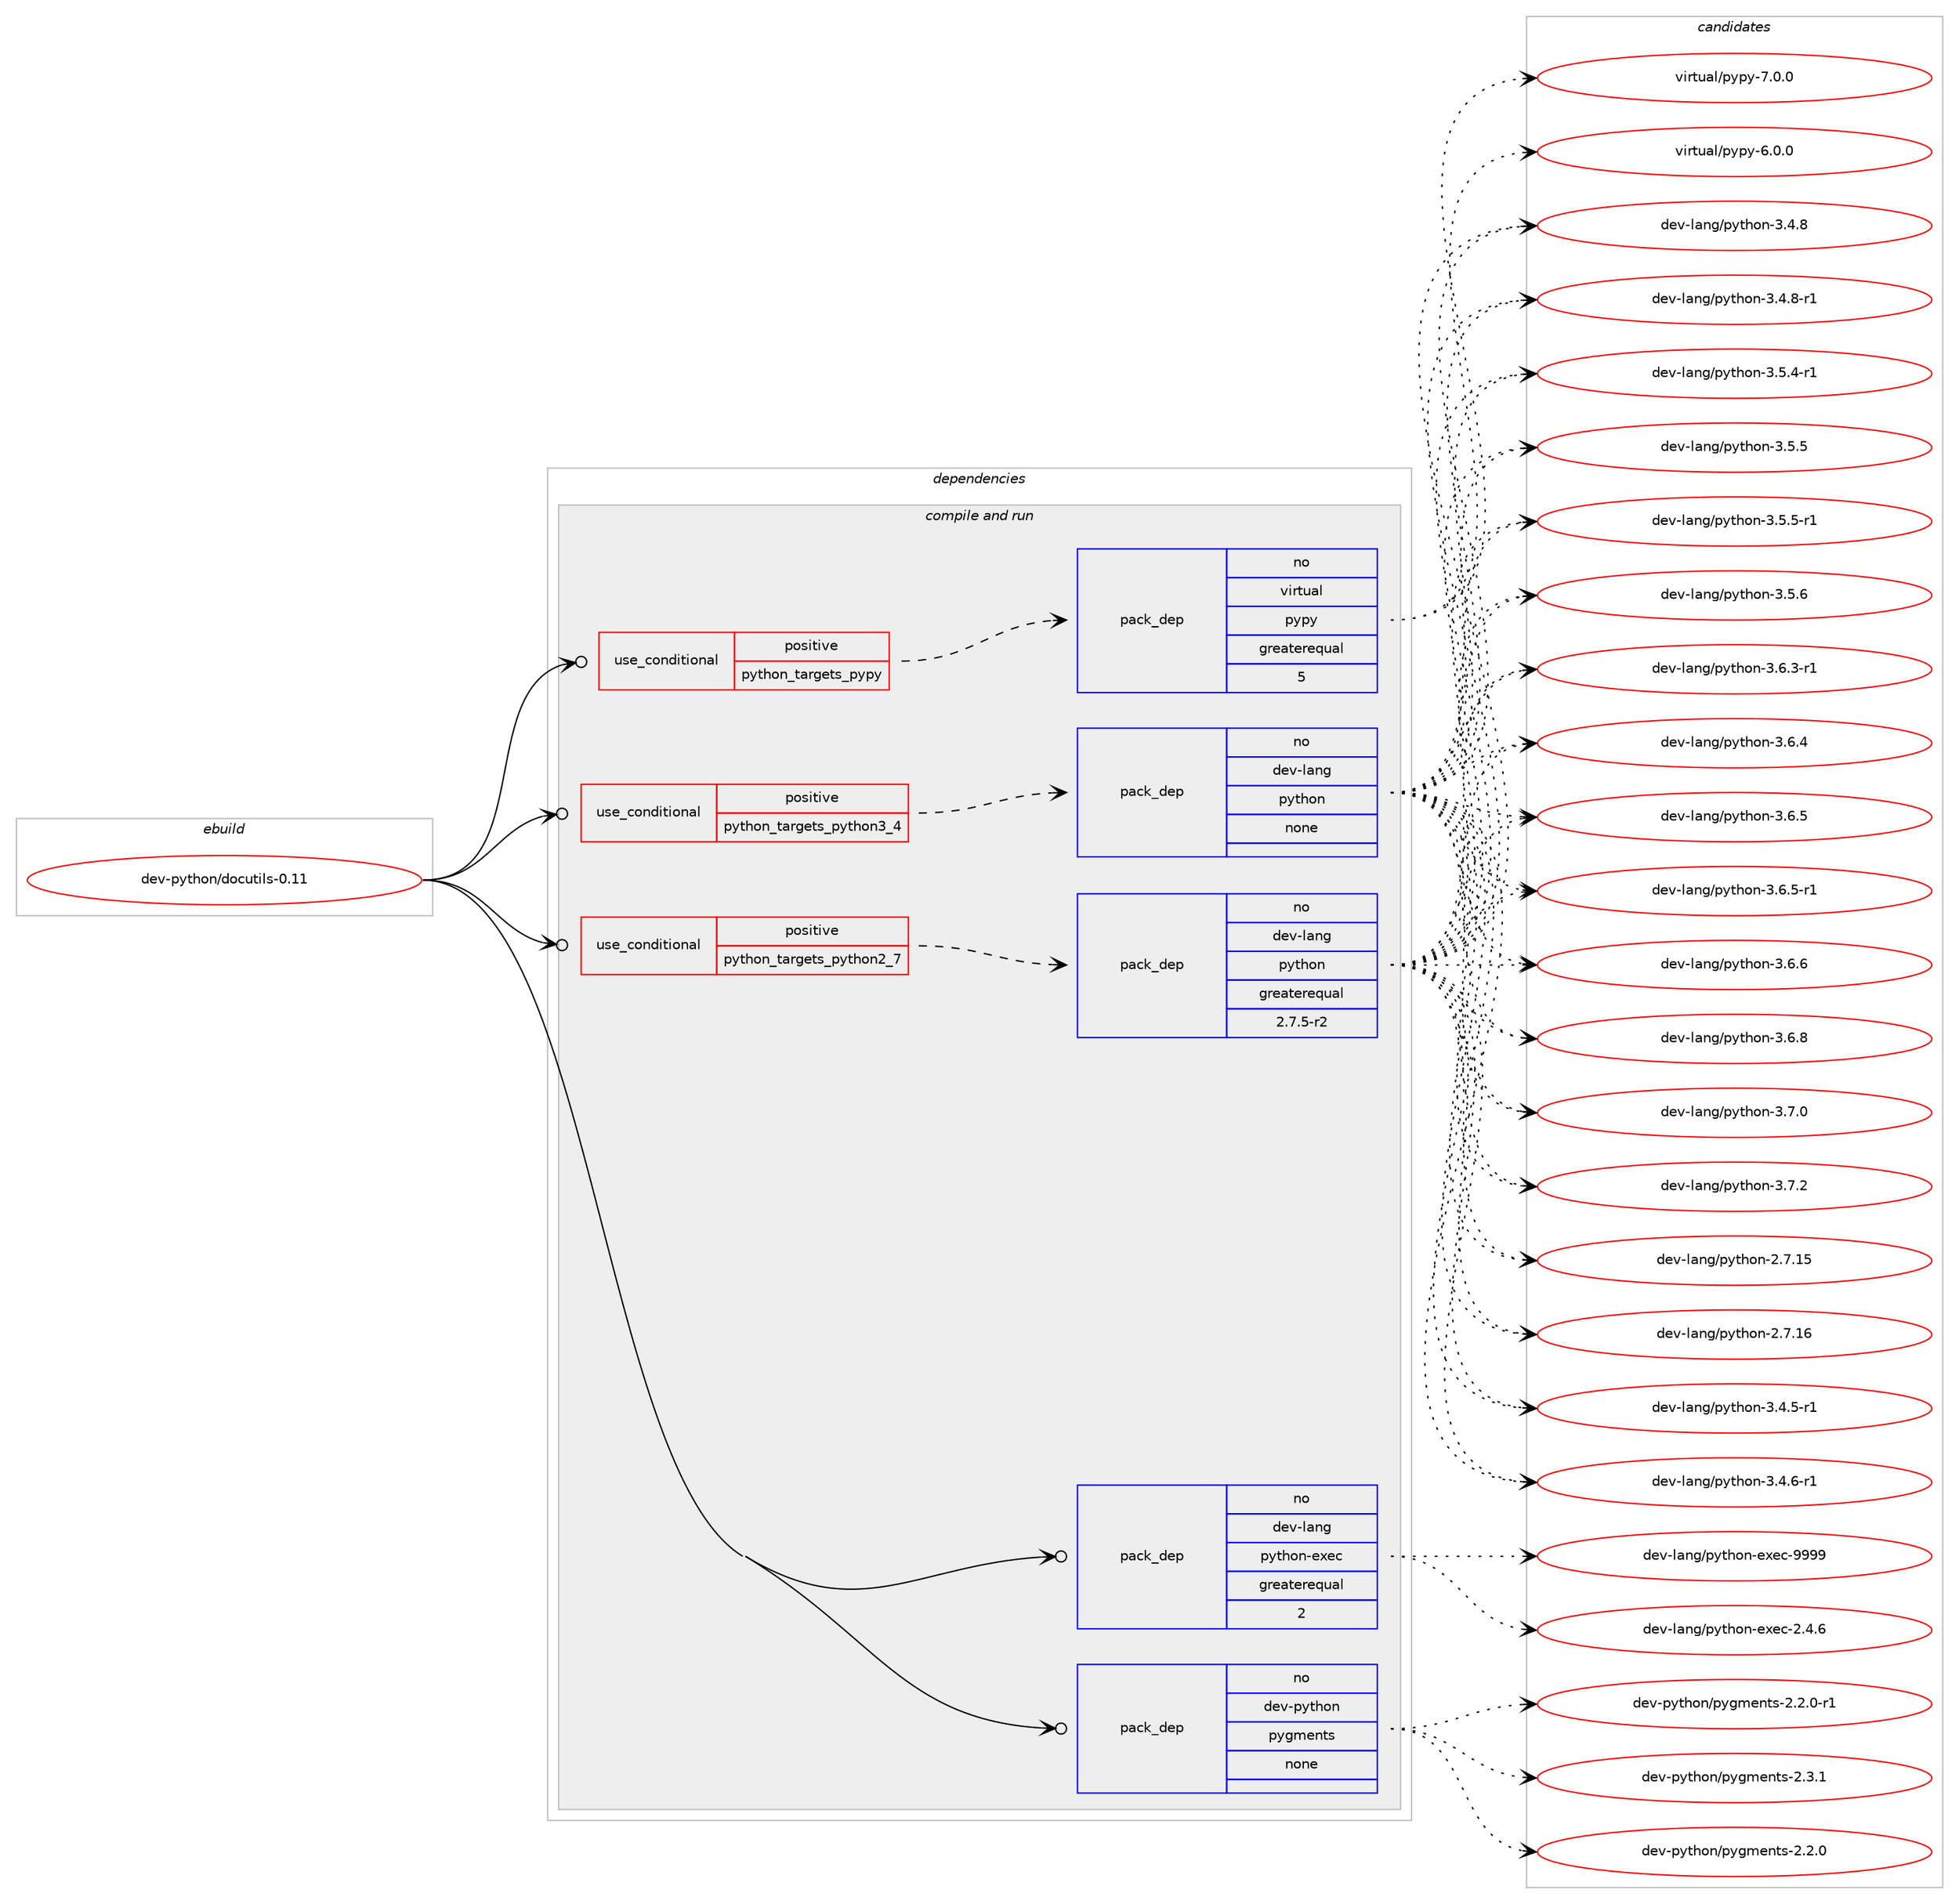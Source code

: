 digraph prolog {

# *************
# Graph options
# *************

newrank=true;
concentrate=true;
compound=true;
graph [rankdir=LR,fontname=Helvetica,fontsize=10,ranksep=1.5];#, ranksep=2.5, nodesep=0.2];
edge  [arrowhead=vee];
node  [fontname=Helvetica,fontsize=10];

# **********
# The ebuild
# **********

subgraph cluster_leftcol {
color=gray;
rank=same;
label=<<i>ebuild</i>>;
id [label="dev-python/docutils-0.11", color=red, width=4, href="../dev-python/docutils-0.11.svg"];
}

# ****************
# The dependencies
# ****************

subgraph cluster_midcol {
color=gray;
label=<<i>dependencies</i>>;
subgraph cluster_compile {
fillcolor="#eeeeee";
style=filled;
label=<<i>compile</i>>;
}
subgraph cluster_compileandrun {
fillcolor="#eeeeee";
style=filled;
label=<<i>compile and run</i>>;
subgraph cond373596 {
dependency1406963 [label=<<TABLE BORDER="0" CELLBORDER="1" CELLSPACING="0" CELLPADDING="4"><TR><TD ROWSPAN="3" CELLPADDING="10">use_conditional</TD></TR><TR><TD>positive</TD></TR><TR><TD>python_targets_pypy</TD></TR></TABLE>>, shape=none, color=red];
subgraph pack1010111 {
dependency1406964 [label=<<TABLE BORDER="0" CELLBORDER="1" CELLSPACING="0" CELLPADDING="4" WIDTH="220"><TR><TD ROWSPAN="6" CELLPADDING="30">pack_dep</TD></TR><TR><TD WIDTH="110">no</TD></TR><TR><TD>virtual</TD></TR><TR><TD>pypy</TD></TR><TR><TD>greaterequal</TD></TR><TR><TD>5</TD></TR></TABLE>>, shape=none, color=blue];
}
dependency1406963:e -> dependency1406964:w [weight=20,style="dashed",arrowhead="vee"];
}
id:e -> dependency1406963:w [weight=20,style="solid",arrowhead="odotvee"];
subgraph cond373597 {
dependency1406965 [label=<<TABLE BORDER="0" CELLBORDER="1" CELLSPACING="0" CELLPADDING="4"><TR><TD ROWSPAN="3" CELLPADDING="10">use_conditional</TD></TR><TR><TD>positive</TD></TR><TR><TD>python_targets_python2_7</TD></TR></TABLE>>, shape=none, color=red];
subgraph pack1010112 {
dependency1406966 [label=<<TABLE BORDER="0" CELLBORDER="1" CELLSPACING="0" CELLPADDING="4" WIDTH="220"><TR><TD ROWSPAN="6" CELLPADDING="30">pack_dep</TD></TR><TR><TD WIDTH="110">no</TD></TR><TR><TD>dev-lang</TD></TR><TR><TD>python</TD></TR><TR><TD>greaterequal</TD></TR><TR><TD>2.7.5-r2</TD></TR></TABLE>>, shape=none, color=blue];
}
dependency1406965:e -> dependency1406966:w [weight=20,style="dashed",arrowhead="vee"];
}
id:e -> dependency1406965:w [weight=20,style="solid",arrowhead="odotvee"];
subgraph cond373598 {
dependency1406967 [label=<<TABLE BORDER="0" CELLBORDER="1" CELLSPACING="0" CELLPADDING="4"><TR><TD ROWSPAN="3" CELLPADDING="10">use_conditional</TD></TR><TR><TD>positive</TD></TR><TR><TD>python_targets_python3_4</TD></TR></TABLE>>, shape=none, color=red];
subgraph pack1010113 {
dependency1406968 [label=<<TABLE BORDER="0" CELLBORDER="1" CELLSPACING="0" CELLPADDING="4" WIDTH="220"><TR><TD ROWSPAN="6" CELLPADDING="30">pack_dep</TD></TR><TR><TD WIDTH="110">no</TD></TR><TR><TD>dev-lang</TD></TR><TR><TD>python</TD></TR><TR><TD>none</TD></TR><TR><TD></TD></TR></TABLE>>, shape=none, color=blue];
}
dependency1406967:e -> dependency1406968:w [weight=20,style="dashed",arrowhead="vee"];
}
id:e -> dependency1406967:w [weight=20,style="solid",arrowhead="odotvee"];
subgraph pack1010114 {
dependency1406969 [label=<<TABLE BORDER="0" CELLBORDER="1" CELLSPACING="0" CELLPADDING="4" WIDTH="220"><TR><TD ROWSPAN="6" CELLPADDING="30">pack_dep</TD></TR><TR><TD WIDTH="110">no</TD></TR><TR><TD>dev-lang</TD></TR><TR><TD>python-exec</TD></TR><TR><TD>greaterequal</TD></TR><TR><TD>2</TD></TR></TABLE>>, shape=none, color=blue];
}
id:e -> dependency1406969:w [weight=20,style="solid",arrowhead="odotvee"];
subgraph pack1010115 {
dependency1406970 [label=<<TABLE BORDER="0" CELLBORDER="1" CELLSPACING="0" CELLPADDING="4" WIDTH="220"><TR><TD ROWSPAN="6" CELLPADDING="30">pack_dep</TD></TR><TR><TD WIDTH="110">no</TD></TR><TR><TD>dev-python</TD></TR><TR><TD>pygments</TD></TR><TR><TD>none</TD></TR><TR><TD></TD></TR></TABLE>>, shape=none, color=blue];
}
id:e -> dependency1406970:w [weight=20,style="solid",arrowhead="odotvee"];
}
subgraph cluster_run {
fillcolor="#eeeeee";
style=filled;
label=<<i>run</i>>;
}
}

# **************
# The candidates
# **************

subgraph cluster_choices {
rank=same;
color=gray;
label=<<i>candidates</i>>;

subgraph choice1010111 {
color=black;
nodesep=1;
choice1181051141161179710847112121112121455446484648 [label="virtual/pypy-6.0.0", color=red, width=4,href="../virtual/pypy-6.0.0.svg"];
choice1181051141161179710847112121112121455546484648 [label="virtual/pypy-7.0.0", color=red, width=4,href="../virtual/pypy-7.0.0.svg"];
dependency1406964:e -> choice1181051141161179710847112121112121455446484648:w [style=dotted,weight="100"];
dependency1406964:e -> choice1181051141161179710847112121112121455546484648:w [style=dotted,weight="100"];
}
subgraph choice1010112 {
color=black;
nodesep=1;
choice10010111845108971101034711212111610411111045504655464953 [label="dev-lang/python-2.7.15", color=red, width=4,href="../dev-lang/python-2.7.15.svg"];
choice10010111845108971101034711212111610411111045504655464954 [label="dev-lang/python-2.7.16", color=red, width=4,href="../dev-lang/python-2.7.16.svg"];
choice1001011184510897110103471121211161041111104551465246534511449 [label="dev-lang/python-3.4.5-r1", color=red, width=4,href="../dev-lang/python-3.4.5-r1.svg"];
choice1001011184510897110103471121211161041111104551465246544511449 [label="dev-lang/python-3.4.6-r1", color=red, width=4,href="../dev-lang/python-3.4.6-r1.svg"];
choice100101118451089711010347112121116104111110455146524656 [label="dev-lang/python-3.4.8", color=red, width=4,href="../dev-lang/python-3.4.8.svg"];
choice1001011184510897110103471121211161041111104551465246564511449 [label="dev-lang/python-3.4.8-r1", color=red, width=4,href="../dev-lang/python-3.4.8-r1.svg"];
choice1001011184510897110103471121211161041111104551465346524511449 [label="dev-lang/python-3.5.4-r1", color=red, width=4,href="../dev-lang/python-3.5.4-r1.svg"];
choice100101118451089711010347112121116104111110455146534653 [label="dev-lang/python-3.5.5", color=red, width=4,href="../dev-lang/python-3.5.5.svg"];
choice1001011184510897110103471121211161041111104551465346534511449 [label="dev-lang/python-3.5.5-r1", color=red, width=4,href="../dev-lang/python-3.5.5-r1.svg"];
choice100101118451089711010347112121116104111110455146534654 [label="dev-lang/python-3.5.6", color=red, width=4,href="../dev-lang/python-3.5.6.svg"];
choice1001011184510897110103471121211161041111104551465446514511449 [label="dev-lang/python-3.6.3-r1", color=red, width=4,href="../dev-lang/python-3.6.3-r1.svg"];
choice100101118451089711010347112121116104111110455146544652 [label="dev-lang/python-3.6.4", color=red, width=4,href="../dev-lang/python-3.6.4.svg"];
choice100101118451089711010347112121116104111110455146544653 [label="dev-lang/python-3.6.5", color=red, width=4,href="../dev-lang/python-3.6.5.svg"];
choice1001011184510897110103471121211161041111104551465446534511449 [label="dev-lang/python-3.6.5-r1", color=red, width=4,href="../dev-lang/python-3.6.5-r1.svg"];
choice100101118451089711010347112121116104111110455146544654 [label="dev-lang/python-3.6.6", color=red, width=4,href="../dev-lang/python-3.6.6.svg"];
choice100101118451089711010347112121116104111110455146544656 [label="dev-lang/python-3.6.8", color=red, width=4,href="../dev-lang/python-3.6.8.svg"];
choice100101118451089711010347112121116104111110455146554648 [label="dev-lang/python-3.7.0", color=red, width=4,href="../dev-lang/python-3.7.0.svg"];
choice100101118451089711010347112121116104111110455146554650 [label="dev-lang/python-3.7.2", color=red, width=4,href="../dev-lang/python-3.7.2.svg"];
dependency1406966:e -> choice10010111845108971101034711212111610411111045504655464953:w [style=dotted,weight="100"];
dependency1406966:e -> choice10010111845108971101034711212111610411111045504655464954:w [style=dotted,weight="100"];
dependency1406966:e -> choice1001011184510897110103471121211161041111104551465246534511449:w [style=dotted,weight="100"];
dependency1406966:e -> choice1001011184510897110103471121211161041111104551465246544511449:w [style=dotted,weight="100"];
dependency1406966:e -> choice100101118451089711010347112121116104111110455146524656:w [style=dotted,weight="100"];
dependency1406966:e -> choice1001011184510897110103471121211161041111104551465246564511449:w [style=dotted,weight="100"];
dependency1406966:e -> choice1001011184510897110103471121211161041111104551465346524511449:w [style=dotted,weight="100"];
dependency1406966:e -> choice100101118451089711010347112121116104111110455146534653:w [style=dotted,weight="100"];
dependency1406966:e -> choice1001011184510897110103471121211161041111104551465346534511449:w [style=dotted,weight="100"];
dependency1406966:e -> choice100101118451089711010347112121116104111110455146534654:w [style=dotted,weight="100"];
dependency1406966:e -> choice1001011184510897110103471121211161041111104551465446514511449:w [style=dotted,weight="100"];
dependency1406966:e -> choice100101118451089711010347112121116104111110455146544652:w [style=dotted,weight="100"];
dependency1406966:e -> choice100101118451089711010347112121116104111110455146544653:w [style=dotted,weight="100"];
dependency1406966:e -> choice1001011184510897110103471121211161041111104551465446534511449:w [style=dotted,weight="100"];
dependency1406966:e -> choice100101118451089711010347112121116104111110455146544654:w [style=dotted,weight="100"];
dependency1406966:e -> choice100101118451089711010347112121116104111110455146544656:w [style=dotted,weight="100"];
dependency1406966:e -> choice100101118451089711010347112121116104111110455146554648:w [style=dotted,weight="100"];
dependency1406966:e -> choice100101118451089711010347112121116104111110455146554650:w [style=dotted,weight="100"];
}
subgraph choice1010113 {
color=black;
nodesep=1;
choice10010111845108971101034711212111610411111045504655464953 [label="dev-lang/python-2.7.15", color=red, width=4,href="../dev-lang/python-2.7.15.svg"];
choice10010111845108971101034711212111610411111045504655464954 [label="dev-lang/python-2.7.16", color=red, width=4,href="../dev-lang/python-2.7.16.svg"];
choice1001011184510897110103471121211161041111104551465246534511449 [label="dev-lang/python-3.4.5-r1", color=red, width=4,href="../dev-lang/python-3.4.5-r1.svg"];
choice1001011184510897110103471121211161041111104551465246544511449 [label="dev-lang/python-3.4.6-r1", color=red, width=4,href="../dev-lang/python-3.4.6-r1.svg"];
choice100101118451089711010347112121116104111110455146524656 [label="dev-lang/python-3.4.8", color=red, width=4,href="../dev-lang/python-3.4.8.svg"];
choice1001011184510897110103471121211161041111104551465246564511449 [label="dev-lang/python-3.4.8-r1", color=red, width=4,href="../dev-lang/python-3.4.8-r1.svg"];
choice1001011184510897110103471121211161041111104551465346524511449 [label="dev-lang/python-3.5.4-r1", color=red, width=4,href="../dev-lang/python-3.5.4-r1.svg"];
choice100101118451089711010347112121116104111110455146534653 [label="dev-lang/python-3.5.5", color=red, width=4,href="../dev-lang/python-3.5.5.svg"];
choice1001011184510897110103471121211161041111104551465346534511449 [label="dev-lang/python-3.5.5-r1", color=red, width=4,href="../dev-lang/python-3.5.5-r1.svg"];
choice100101118451089711010347112121116104111110455146534654 [label="dev-lang/python-3.5.6", color=red, width=4,href="../dev-lang/python-3.5.6.svg"];
choice1001011184510897110103471121211161041111104551465446514511449 [label="dev-lang/python-3.6.3-r1", color=red, width=4,href="../dev-lang/python-3.6.3-r1.svg"];
choice100101118451089711010347112121116104111110455146544652 [label="dev-lang/python-3.6.4", color=red, width=4,href="../dev-lang/python-3.6.4.svg"];
choice100101118451089711010347112121116104111110455146544653 [label="dev-lang/python-3.6.5", color=red, width=4,href="../dev-lang/python-3.6.5.svg"];
choice1001011184510897110103471121211161041111104551465446534511449 [label="dev-lang/python-3.6.5-r1", color=red, width=4,href="../dev-lang/python-3.6.5-r1.svg"];
choice100101118451089711010347112121116104111110455146544654 [label="dev-lang/python-3.6.6", color=red, width=4,href="../dev-lang/python-3.6.6.svg"];
choice100101118451089711010347112121116104111110455146544656 [label="dev-lang/python-3.6.8", color=red, width=4,href="../dev-lang/python-3.6.8.svg"];
choice100101118451089711010347112121116104111110455146554648 [label="dev-lang/python-3.7.0", color=red, width=4,href="../dev-lang/python-3.7.0.svg"];
choice100101118451089711010347112121116104111110455146554650 [label="dev-lang/python-3.7.2", color=red, width=4,href="../dev-lang/python-3.7.2.svg"];
dependency1406968:e -> choice10010111845108971101034711212111610411111045504655464953:w [style=dotted,weight="100"];
dependency1406968:e -> choice10010111845108971101034711212111610411111045504655464954:w [style=dotted,weight="100"];
dependency1406968:e -> choice1001011184510897110103471121211161041111104551465246534511449:w [style=dotted,weight="100"];
dependency1406968:e -> choice1001011184510897110103471121211161041111104551465246544511449:w [style=dotted,weight="100"];
dependency1406968:e -> choice100101118451089711010347112121116104111110455146524656:w [style=dotted,weight="100"];
dependency1406968:e -> choice1001011184510897110103471121211161041111104551465246564511449:w [style=dotted,weight="100"];
dependency1406968:e -> choice1001011184510897110103471121211161041111104551465346524511449:w [style=dotted,weight="100"];
dependency1406968:e -> choice100101118451089711010347112121116104111110455146534653:w [style=dotted,weight="100"];
dependency1406968:e -> choice1001011184510897110103471121211161041111104551465346534511449:w [style=dotted,weight="100"];
dependency1406968:e -> choice100101118451089711010347112121116104111110455146534654:w [style=dotted,weight="100"];
dependency1406968:e -> choice1001011184510897110103471121211161041111104551465446514511449:w [style=dotted,weight="100"];
dependency1406968:e -> choice100101118451089711010347112121116104111110455146544652:w [style=dotted,weight="100"];
dependency1406968:e -> choice100101118451089711010347112121116104111110455146544653:w [style=dotted,weight="100"];
dependency1406968:e -> choice1001011184510897110103471121211161041111104551465446534511449:w [style=dotted,weight="100"];
dependency1406968:e -> choice100101118451089711010347112121116104111110455146544654:w [style=dotted,weight="100"];
dependency1406968:e -> choice100101118451089711010347112121116104111110455146544656:w [style=dotted,weight="100"];
dependency1406968:e -> choice100101118451089711010347112121116104111110455146554648:w [style=dotted,weight="100"];
dependency1406968:e -> choice100101118451089711010347112121116104111110455146554650:w [style=dotted,weight="100"];
}
subgraph choice1010114 {
color=black;
nodesep=1;
choice1001011184510897110103471121211161041111104510112010199455046524654 [label="dev-lang/python-exec-2.4.6", color=red, width=4,href="../dev-lang/python-exec-2.4.6.svg"];
choice10010111845108971101034711212111610411111045101120101994557575757 [label="dev-lang/python-exec-9999", color=red, width=4,href="../dev-lang/python-exec-9999.svg"];
dependency1406969:e -> choice1001011184510897110103471121211161041111104510112010199455046524654:w [style=dotted,weight="100"];
dependency1406969:e -> choice10010111845108971101034711212111610411111045101120101994557575757:w [style=dotted,weight="100"];
}
subgraph choice1010115 {
color=black;
nodesep=1;
choice1001011184511212111610411111047112121103109101110116115455046504648 [label="dev-python/pygments-2.2.0", color=red, width=4,href="../dev-python/pygments-2.2.0.svg"];
choice10010111845112121116104111110471121211031091011101161154550465046484511449 [label="dev-python/pygments-2.2.0-r1", color=red, width=4,href="../dev-python/pygments-2.2.0-r1.svg"];
choice1001011184511212111610411111047112121103109101110116115455046514649 [label="dev-python/pygments-2.3.1", color=red, width=4,href="../dev-python/pygments-2.3.1.svg"];
dependency1406970:e -> choice1001011184511212111610411111047112121103109101110116115455046504648:w [style=dotted,weight="100"];
dependency1406970:e -> choice10010111845112121116104111110471121211031091011101161154550465046484511449:w [style=dotted,weight="100"];
dependency1406970:e -> choice1001011184511212111610411111047112121103109101110116115455046514649:w [style=dotted,weight="100"];
}
}

}
